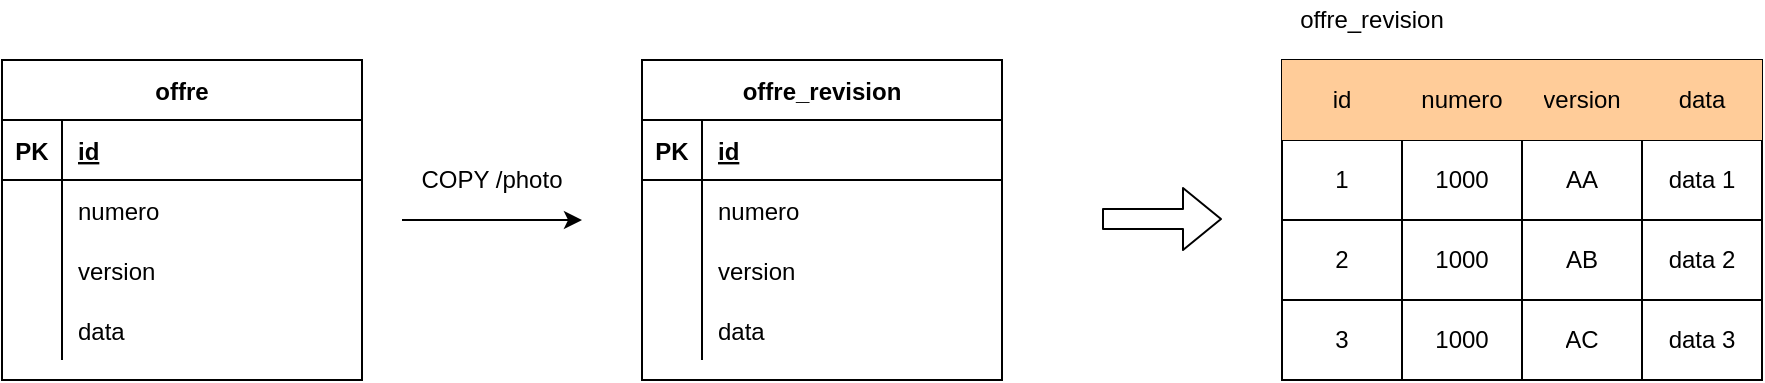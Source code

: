 <mxfile version="14.6.9" type="github"><diagram id="59JDYSDxgB1zcOr9PjHq" name="Page-1"><mxGraphModel dx="1422" dy="794" grid="1" gridSize="10" guides="1" tooltips="1" connect="1" arrows="1" fold="1" page="1" pageScale="1" pageWidth="1169" pageHeight="827" math="0" shadow="0"><root><mxCell id="0"/><mxCell id="1" parent="0"/><mxCell id="oRttmJoru47MAOMu3P0_-1" value="offre" style="shape=table;startSize=30;container=1;collapsible=1;childLayout=tableLayout;fixedRows=1;rowLines=0;fontStyle=1;align=center;resizeLast=1;" vertex="1" parent="1"><mxGeometry x="120" y="120" width="180" height="160" as="geometry"/></mxCell><mxCell id="oRttmJoru47MAOMu3P0_-2" value="" style="shape=partialRectangle;collapsible=0;dropTarget=0;pointerEvents=0;fillColor=none;top=0;left=0;bottom=1;right=0;points=[[0,0.5],[1,0.5]];portConstraint=eastwest;" vertex="1" parent="oRttmJoru47MAOMu3P0_-1"><mxGeometry y="30" width="180" height="30" as="geometry"/></mxCell><mxCell id="oRttmJoru47MAOMu3P0_-3" value="PK" style="shape=partialRectangle;connectable=0;fillColor=none;top=0;left=0;bottom=0;right=0;fontStyle=1;overflow=hidden;" vertex="1" parent="oRttmJoru47MAOMu3P0_-2"><mxGeometry width="30" height="30" as="geometry"/></mxCell><mxCell id="oRttmJoru47MAOMu3P0_-4" value="id" style="shape=partialRectangle;connectable=0;fillColor=none;top=0;left=0;bottom=0;right=0;align=left;spacingLeft=6;fontStyle=5;overflow=hidden;" vertex="1" parent="oRttmJoru47MAOMu3P0_-2"><mxGeometry x="30" width="150" height="30" as="geometry"/></mxCell><mxCell id="oRttmJoru47MAOMu3P0_-5" value="" style="shape=partialRectangle;collapsible=0;dropTarget=0;pointerEvents=0;fillColor=none;top=0;left=0;bottom=0;right=0;points=[[0,0.5],[1,0.5]];portConstraint=eastwest;" vertex="1" parent="oRttmJoru47MAOMu3P0_-1"><mxGeometry y="60" width="180" height="30" as="geometry"/></mxCell><mxCell id="oRttmJoru47MAOMu3P0_-6" value="" style="shape=partialRectangle;connectable=0;fillColor=none;top=0;left=0;bottom=0;right=0;editable=1;overflow=hidden;" vertex="1" parent="oRttmJoru47MAOMu3P0_-5"><mxGeometry width="30" height="30" as="geometry"/></mxCell><mxCell id="oRttmJoru47MAOMu3P0_-7" value="numero" style="shape=partialRectangle;connectable=0;fillColor=none;top=0;left=0;bottom=0;right=0;align=left;spacingLeft=6;overflow=hidden;" vertex="1" parent="oRttmJoru47MAOMu3P0_-5"><mxGeometry x="30" width="150" height="30" as="geometry"/></mxCell><mxCell id="oRttmJoru47MAOMu3P0_-8" value="" style="shape=partialRectangle;collapsible=0;dropTarget=0;pointerEvents=0;fillColor=none;top=0;left=0;bottom=0;right=0;points=[[0,0.5],[1,0.5]];portConstraint=eastwest;" vertex="1" parent="oRttmJoru47MAOMu3P0_-1"><mxGeometry y="90" width="180" height="30" as="geometry"/></mxCell><mxCell id="oRttmJoru47MAOMu3P0_-9" value="" style="shape=partialRectangle;connectable=0;fillColor=none;top=0;left=0;bottom=0;right=0;editable=1;overflow=hidden;" vertex="1" parent="oRttmJoru47MAOMu3P0_-8"><mxGeometry width="30" height="30" as="geometry"/></mxCell><mxCell id="oRttmJoru47MAOMu3P0_-10" value="version" style="shape=partialRectangle;connectable=0;fillColor=none;top=0;left=0;bottom=0;right=0;align=left;spacingLeft=6;overflow=hidden;" vertex="1" parent="oRttmJoru47MAOMu3P0_-8"><mxGeometry x="30" width="150" height="30" as="geometry"/></mxCell><mxCell id="oRttmJoru47MAOMu3P0_-11" value="" style="shape=partialRectangle;collapsible=0;dropTarget=0;pointerEvents=0;fillColor=none;top=0;left=0;bottom=0;right=0;points=[[0,0.5],[1,0.5]];portConstraint=eastwest;" vertex="1" parent="oRttmJoru47MAOMu3P0_-1"><mxGeometry y="120" width="180" height="30" as="geometry"/></mxCell><mxCell id="oRttmJoru47MAOMu3P0_-12" value="" style="shape=partialRectangle;connectable=0;fillColor=none;top=0;left=0;bottom=0;right=0;editable=1;overflow=hidden;" vertex="1" parent="oRttmJoru47MAOMu3P0_-11"><mxGeometry width="30" height="30" as="geometry"/></mxCell><mxCell id="oRttmJoru47MAOMu3P0_-13" value="data" style="shape=partialRectangle;connectable=0;fillColor=none;top=0;left=0;bottom=0;right=0;align=left;spacingLeft=6;overflow=hidden;" vertex="1" parent="oRttmJoru47MAOMu3P0_-11"><mxGeometry x="30" width="150" height="30" as="geometry"/></mxCell><mxCell id="oRttmJoru47MAOMu3P0_-14" value="offre_revision" style="shape=table;startSize=30;container=1;collapsible=1;childLayout=tableLayout;fixedRows=1;rowLines=0;fontStyle=1;align=center;resizeLast=1;" vertex="1" parent="1"><mxGeometry x="440" y="120" width="180" height="160" as="geometry"/></mxCell><mxCell id="oRttmJoru47MAOMu3P0_-15" value="" style="shape=partialRectangle;collapsible=0;dropTarget=0;pointerEvents=0;fillColor=none;top=0;left=0;bottom=1;right=0;points=[[0,0.5],[1,0.5]];portConstraint=eastwest;" vertex="1" parent="oRttmJoru47MAOMu3P0_-14"><mxGeometry y="30" width="180" height="30" as="geometry"/></mxCell><mxCell id="oRttmJoru47MAOMu3P0_-16" value="PK" style="shape=partialRectangle;connectable=0;fillColor=none;top=0;left=0;bottom=0;right=0;fontStyle=1;overflow=hidden;" vertex="1" parent="oRttmJoru47MAOMu3P0_-15"><mxGeometry width="30" height="30" as="geometry"/></mxCell><mxCell id="oRttmJoru47MAOMu3P0_-17" value="id" style="shape=partialRectangle;connectable=0;fillColor=none;top=0;left=0;bottom=0;right=0;align=left;spacingLeft=6;fontStyle=5;overflow=hidden;" vertex="1" parent="oRttmJoru47MAOMu3P0_-15"><mxGeometry x="30" width="150" height="30" as="geometry"/></mxCell><mxCell id="oRttmJoru47MAOMu3P0_-18" value="" style="shape=partialRectangle;collapsible=0;dropTarget=0;pointerEvents=0;fillColor=none;top=0;left=0;bottom=0;right=0;points=[[0,0.5],[1,0.5]];portConstraint=eastwest;" vertex="1" parent="oRttmJoru47MAOMu3P0_-14"><mxGeometry y="60" width="180" height="30" as="geometry"/></mxCell><mxCell id="oRttmJoru47MAOMu3P0_-19" value="" style="shape=partialRectangle;connectable=0;fillColor=none;top=0;left=0;bottom=0;right=0;editable=1;overflow=hidden;" vertex="1" parent="oRttmJoru47MAOMu3P0_-18"><mxGeometry width="30" height="30" as="geometry"/></mxCell><mxCell id="oRttmJoru47MAOMu3P0_-20" value="numero" style="shape=partialRectangle;connectable=0;fillColor=none;top=0;left=0;bottom=0;right=0;align=left;spacingLeft=6;overflow=hidden;" vertex="1" parent="oRttmJoru47MAOMu3P0_-18"><mxGeometry x="30" width="150" height="30" as="geometry"/></mxCell><mxCell id="oRttmJoru47MAOMu3P0_-21" value="" style="shape=partialRectangle;collapsible=0;dropTarget=0;pointerEvents=0;fillColor=none;top=0;left=0;bottom=0;right=0;points=[[0,0.5],[1,0.5]];portConstraint=eastwest;" vertex="1" parent="oRttmJoru47MAOMu3P0_-14"><mxGeometry y="90" width="180" height="30" as="geometry"/></mxCell><mxCell id="oRttmJoru47MAOMu3P0_-22" value="" style="shape=partialRectangle;connectable=0;fillColor=none;top=0;left=0;bottom=0;right=0;editable=1;overflow=hidden;" vertex="1" parent="oRttmJoru47MAOMu3P0_-21"><mxGeometry width="30" height="30" as="geometry"/></mxCell><mxCell id="oRttmJoru47MAOMu3P0_-23" value="version" style="shape=partialRectangle;connectable=0;fillColor=none;top=0;left=0;bottom=0;right=0;align=left;spacingLeft=6;overflow=hidden;" vertex="1" parent="oRttmJoru47MAOMu3P0_-21"><mxGeometry x="30" width="150" height="30" as="geometry"/></mxCell><mxCell id="oRttmJoru47MAOMu3P0_-24" value="" style="shape=partialRectangle;collapsible=0;dropTarget=0;pointerEvents=0;fillColor=none;top=0;left=0;bottom=0;right=0;points=[[0,0.5],[1,0.5]];portConstraint=eastwest;" vertex="1" parent="oRttmJoru47MAOMu3P0_-14"><mxGeometry y="120" width="180" height="30" as="geometry"/></mxCell><mxCell id="oRttmJoru47MAOMu3P0_-25" value="" style="shape=partialRectangle;connectable=0;fillColor=none;top=0;left=0;bottom=0;right=0;editable=1;overflow=hidden;" vertex="1" parent="oRttmJoru47MAOMu3P0_-24"><mxGeometry width="30" height="30" as="geometry"/></mxCell><mxCell id="oRttmJoru47MAOMu3P0_-26" value="data" style="shape=partialRectangle;connectable=0;fillColor=none;top=0;left=0;bottom=0;right=0;align=left;spacingLeft=6;overflow=hidden;" vertex="1" parent="oRttmJoru47MAOMu3P0_-24"><mxGeometry x="30" width="150" height="30" as="geometry"/></mxCell><mxCell id="oRttmJoru47MAOMu3P0_-44" value="" style="shape=table;html=1;whiteSpace=wrap;startSize=0;container=1;collapsible=0;childLayout=tableLayout;" vertex="1" parent="1"><mxGeometry x="760" y="120" width="240" height="160" as="geometry"/></mxCell><mxCell id="oRttmJoru47MAOMu3P0_-45" value="" style="shape=partialRectangle;html=1;whiteSpace=wrap;collapsible=0;dropTarget=0;pointerEvents=0;fillColor=none;top=0;left=0;bottom=0;right=0;points=[[0,0.5],[1,0.5]];portConstraint=eastwest;" vertex="1" parent="oRttmJoru47MAOMu3P0_-44"><mxGeometry width="240" height="40" as="geometry"/></mxCell><mxCell id="oRttmJoru47MAOMu3P0_-46" value="id" style="shape=partialRectangle;html=1;whiteSpace=wrap;connectable=0;overflow=hidden;fillColor=#ffcc99;top=0;left=0;bottom=0;right=0;strokeColor=#36393d;" vertex="1" parent="oRttmJoru47MAOMu3P0_-45"><mxGeometry width="60" height="40" as="geometry"/></mxCell><mxCell id="oRttmJoru47MAOMu3P0_-47" value="numero" style="shape=partialRectangle;html=1;whiteSpace=wrap;connectable=0;overflow=hidden;fillColor=#ffcc99;top=0;left=0;bottom=0;right=0;strokeColor=#36393d;" vertex="1" parent="oRttmJoru47MAOMu3P0_-45"><mxGeometry x="60" width="60" height="40" as="geometry"/></mxCell><mxCell id="oRttmJoru47MAOMu3P0_-48" value="version" style="shape=partialRectangle;html=1;whiteSpace=wrap;connectable=0;overflow=hidden;fillColor=#ffcc99;top=0;left=0;bottom=0;right=0;strokeColor=#36393d;" vertex="1" parent="oRttmJoru47MAOMu3P0_-45"><mxGeometry x="120" width="60" height="40" as="geometry"/></mxCell><mxCell id="oRttmJoru47MAOMu3P0_-49" value="data" style="shape=partialRectangle;html=1;whiteSpace=wrap;connectable=0;overflow=hidden;fillColor=#ffcc99;top=0;left=0;bottom=0;right=0;strokeColor=#36393d;" vertex="1" parent="oRttmJoru47MAOMu3P0_-45"><mxGeometry x="180" width="60" height="40" as="geometry"/></mxCell><mxCell id="oRttmJoru47MAOMu3P0_-51" value="" style="shape=partialRectangle;html=1;whiteSpace=wrap;collapsible=0;dropTarget=0;pointerEvents=0;fillColor=none;top=0;left=0;bottom=0;right=0;points=[[0,0.5],[1,0.5]];portConstraint=eastwest;" vertex="1" parent="oRttmJoru47MAOMu3P0_-44"><mxGeometry y="40" width="240" height="40" as="geometry"/></mxCell><mxCell id="oRttmJoru47MAOMu3P0_-52" value="1" style="shape=partialRectangle;html=1;whiteSpace=wrap;connectable=0;overflow=hidden;fillColor=none;top=0;left=0;bottom=0;right=0;" vertex="1" parent="oRttmJoru47MAOMu3P0_-51"><mxGeometry width="60" height="40" as="geometry"/></mxCell><mxCell id="oRttmJoru47MAOMu3P0_-53" value="1000" style="shape=partialRectangle;html=1;whiteSpace=wrap;connectable=0;overflow=hidden;fillColor=none;top=0;left=0;bottom=0;right=0;" vertex="1" parent="oRttmJoru47MAOMu3P0_-51"><mxGeometry x="60" width="60" height="40" as="geometry"/></mxCell><mxCell id="oRttmJoru47MAOMu3P0_-54" value="AA" style="shape=partialRectangle;html=1;whiteSpace=wrap;connectable=0;overflow=hidden;fillColor=none;top=0;left=0;bottom=0;right=0;" vertex="1" parent="oRttmJoru47MAOMu3P0_-51"><mxGeometry x="120" width="60" height="40" as="geometry"/></mxCell><mxCell id="oRttmJoru47MAOMu3P0_-55" value="data 1" style="shape=partialRectangle;html=1;whiteSpace=wrap;connectable=0;overflow=hidden;fillColor=none;top=0;left=0;bottom=0;right=0;" vertex="1" parent="oRttmJoru47MAOMu3P0_-51"><mxGeometry x="180" width="60" height="40" as="geometry"/></mxCell><mxCell id="oRttmJoru47MAOMu3P0_-57" value="" style="shape=partialRectangle;html=1;whiteSpace=wrap;collapsible=0;dropTarget=0;pointerEvents=0;fillColor=none;top=0;left=0;bottom=0;right=0;points=[[0,0.5],[1,0.5]];portConstraint=eastwest;" vertex="1" parent="oRttmJoru47MAOMu3P0_-44"><mxGeometry y="80" width="240" height="40" as="geometry"/></mxCell><mxCell id="oRttmJoru47MAOMu3P0_-58" value="2" style="shape=partialRectangle;html=1;whiteSpace=wrap;connectable=0;overflow=hidden;top=0;left=0;bottom=0;right=0;fillColor=none;" vertex="1" parent="oRttmJoru47MAOMu3P0_-57"><mxGeometry width="60" height="40" as="geometry"/></mxCell><mxCell id="oRttmJoru47MAOMu3P0_-59" value="1000" style="shape=partialRectangle;html=1;whiteSpace=wrap;connectable=0;overflow=hidden;top=0;left=0;bottom=0;right=0;fillColor=none;" vertex="1" parent="oRttmJoru47MAOMu3P0_-57"><mxGeometry x="60" width="60" height="40" as="geometry"/></mxCell><mxCell id="oRttmJoru47MAOMu3P0_-60" value="AB" style="shape=partialRectangle;html=1;whiteSpace=wrap;connectable=0;overflow=hidden;top=0;left=0;bottom=0;right=0;fillColor=none;" vertex="1" parent="oRttmJoru47MAOMu3P0_-57"><mxGeometry x="120" width="60" height="40" as="geometry"/></mxCell><mxCell id="oRttmJoru47MAOMu3P0_-61" value="data 2" style="shape=partialRectangle;html=1;whiteSpace=wrap;connectable=0;overflow=hidden;top=0;left=0;bottom=0;right=0;fillColor=none;" vertex="1" parent="oRttmJoru47MAOMu3P0_-57"><mxGeometry x="180" width="60" height="40" as="geometry"/></mxCell><mxCell id="oRttmJoru47MAOMu3P0_-63" value="" style="shape=partialRectangle;html=1;whiteSpace=wrap;collapsible=0;dropTarget=0;pointerEvents=0;fillColor=none;top=0;left=0;bottom=0;right=0;points=[[0,0.5],[1,0.5]];portConstraint=eastwest;" vertex="1" parent="oRttmJoru47MAOMu3P0_-44"><mxGeometry y="120" width="240" height="40" as="geometry"/></mxCell><mxCell id="oRttmJoru47MAOMu3P0_-64" value="3" style="shape=partialRectangle;html=1;whiteSpace=wrap;connectable=0;overflow=hidden;fillColor=none;top=0;left=0;bottom=0;right=0;" vertex="1" parent="oRttmJoru47MAOMu3P0_-63"><mxGeometry width="60" height="40" as="geometry"/></mxCell><mxCell id="oRttmJoru47MAOMu3P0_-65" value="1000" style="shape=partialRectangle;html=1;whiteSpace=wrap;connectable=0;overflow=hidden;fillColor=none;top=0;left=0;bottom=0;right=0;" vertex="1" parent="oRttmJoru47MAOMu3P0_-63"><mxGeometry x="60" width="60" height="40" as="geometry"/></mxCell><mxCell id="oRttmJoru47MAOMu3P0_-66" value="AC" style="shape=partialRectangle;html=1;whiteSpace=wrap;connectable=0;overflow=hidden;fillColor=none;top=0;left=0;bottom=0;right=0;" vertex="1" parent="oRttmJoru47MAOMu3P0_-63"><mxGeometry x="120" width="60" height="40" as="geometry"/></mxCell><mxCell id="oRttmJoru47MAOMu3P0_-67" value="data 3" style="shape=partialRectangle;html=1;whiteSpace=wrap;connectable=0;overflow=hidden;fillColor=none;top=0;left=0;bottom=0;right=0;" vertex="1" parent="oRttmJoru47MAOMu3P0_-63"><mxGeometry x="180" width="60" height="40" as="geometry"/></mxCell><object label="" link="data:page/id,59JDYSDxgB1zcOr9PjHq" id="oRttmJoru47MAOMu3P0_-70"><mxCell style="endArrow=classic;html=1;" edge="1" parent="1"><mxGeometry width="50" height="50" relative="1" as="geometry"><mxPoint x="320" y="200" as="sourcePoint"/><mxPoint x="410" y="200" as="targetPoint"/></mxGeometry></mxCell></object><mxCell id="oRttmJoru47MAOMu3P0_-72" value="COPY /photo" style="text;html=1;strokeColor=none;fillColor=none;align=center;verticalAlign=middle;whiteSpace=wrap;rounded=0;" vertex="1" parent="1"><mxGeometry x="320" y="170" width="90" height="20" as="geometry"/></mxCell><mxCell id="oRttmJoru47MAOMu3P0_-73" value="offre_revision" style="text;html=1;strokeColor=none;fillColor=none;align=center;verticalAlign=middle;whiteSpace=wrap;rounded=0;" vertex="1" parent="1"><mxGeometry x="760" y="90" width="90" height="20" as="geometry"/></mxCell><mxCell id="oRttmJoru47MAOMu3P0_-74" value="" style="shape=flexArrow;endArrow=classic;html=1;" edge="1" parent="1"><mxGeometry width="50" height="50" relative="1" as="geometry"><mxPoint x="670" y="199.5" as="sourcePoint"/><mxPoint x="730" y="199.5" as="targetPoint"/></mxGeometry></mxCell></root></mxGraphModel></diagram></mxfile>